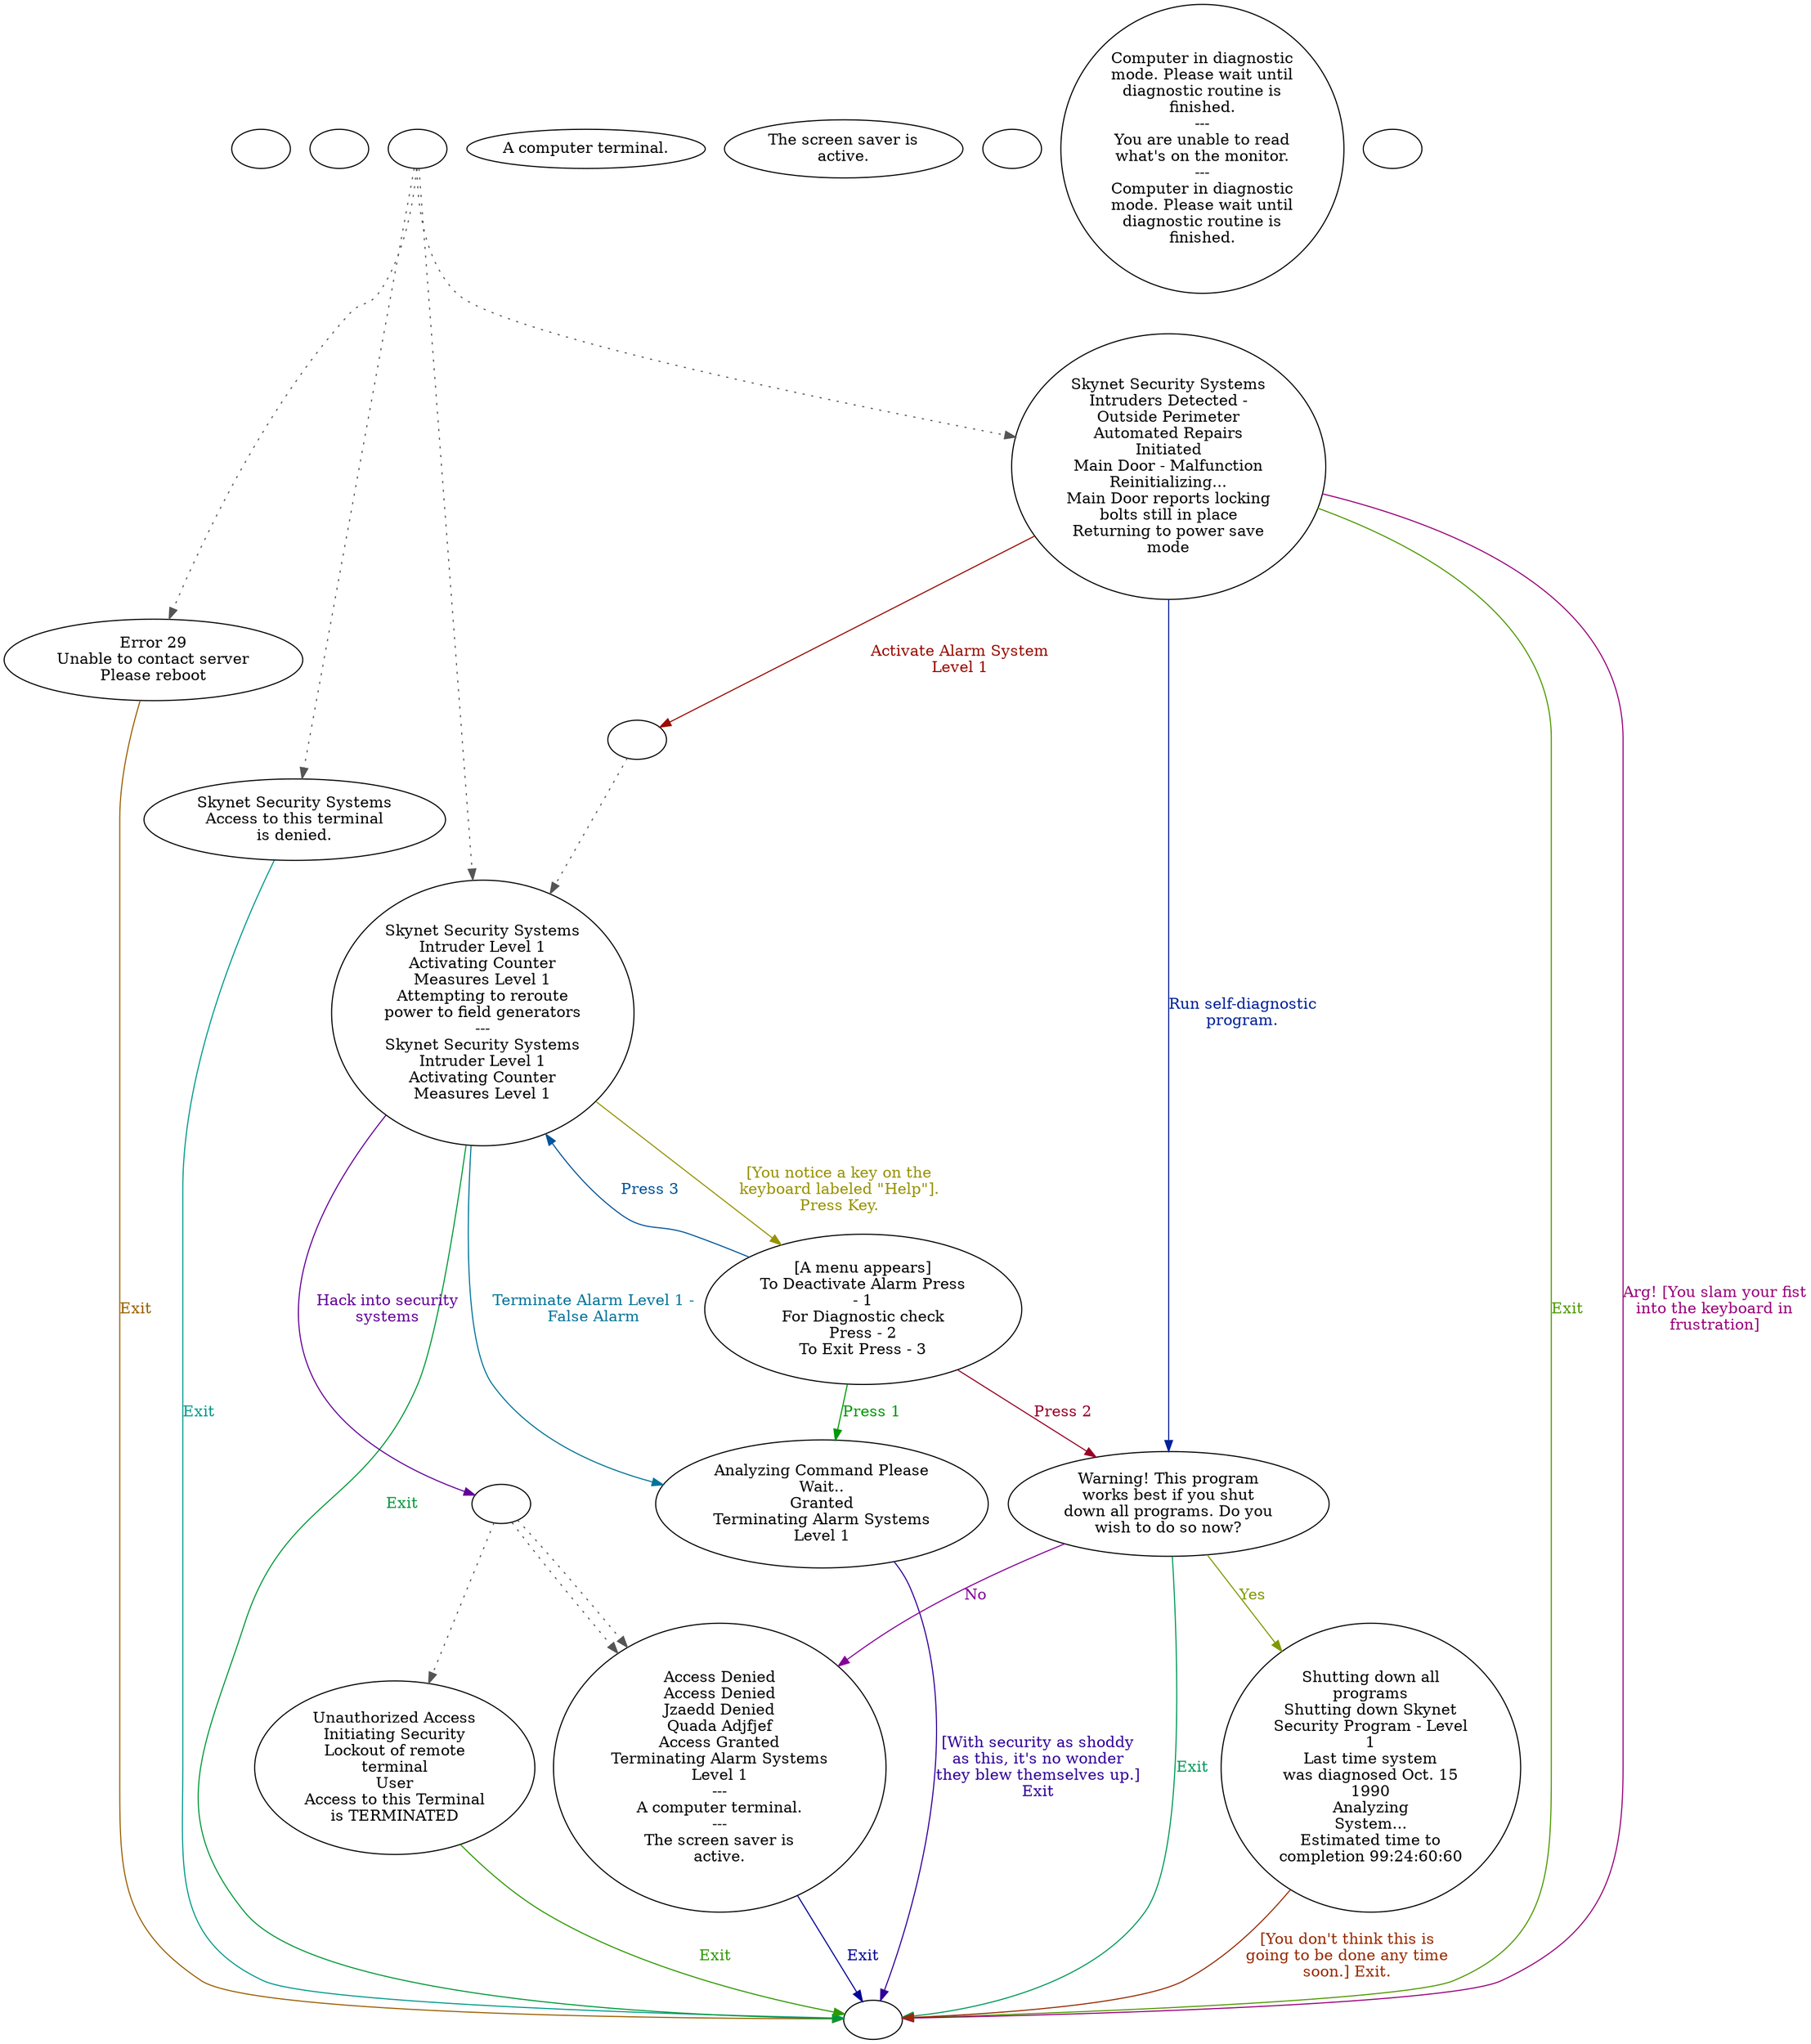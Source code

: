 digraph wsterm1b {
  "checkPartyMembersNearDoor" [style=filled       fillcolor="#FFFFFF"       color="#000000"]
  "checkPartyMembersNearDoor" [label=""]
  "start" [style=filled       fillcolor="#FFFFFF"       color="#000000"]
  "start" [label=""]
  "talk_p_proc" [style=filled       fillcolor="#FFFFFF"       color="#000000"]
  "talk_p_proc" -> "Node004" [style=dotted color="#555555"]
  "talk_p_proc" -> "Node003" [style=dotted color="#555555"]
  "talk_p_proc" -> "Node001" [style=dotted color="#555555"]
  "talk_p_proc" -> "Node002" [style=dotted color="#555555"]
  "talk_p_proc" [label=""]
  "look_at_p_proc" [style=filled       fillcolor="#FFFFFF"       color="#000000"]
  "look_at_p_proc" [label="A computer terminal."]
  "description_p_proc" [style=filled       fillcolor="#FFFFFF"       color="#000000"]
  "description_p_proc" [label="The screen saver is\nactive."]
  "use_skill_on_p_proc" [style=filled       fillcolor="#FFFFFF"       color="#000000"]
  "use_skill_on_p_proc" [label=""]
  "use_p_proc" [style=filled       fillcolor="#FFFFFF"       color="#000000"]
  "use_p_proc" [label="Computer in diagnostic\nmode. Please wait until\ndiagnostic routine is\nfinished.\n---\nYou are unable to read\nwhat's on the monitor.\n---\nComputer in diagnostic\nmode. Please wait until\ndiagnostic routine is\nfinished."]
  "damage_p_proc" [style=filled       fillcolor="#FFFFFF"       color="#000000"]
  "damage_p_proc" [label=""]
  "Node999" [style=filled       fillcolor="#FFFFFF"       color="#000000"]
  "Node999" [label=""]
  "Node001" [style=filled       fillcolor="#FFFFFF"       color="#000000"]
  "Node001" [label="Skynet Security Systems\nIntruder Level 1\nActivating Counter\nMeasures Level 1\nAttempting to reroute\npower to field generators\n---\nSkynet Security Systems\nIntruder Level 1\nActivating Counter\nMeasures Level 1"]
  "Node001" -> "Node010" [label="Terminate Alarm Level 1 -\nFalse Alarm" color="#007499" fontcolor="#007499"]
  "Node001" -> "Node011" [label="[You notice a key on the\nkeyboard labeled \"Help\"].\nPress Key." color="#999200" fontcolor="#999200"]
  "Node001" -> "Node001a" [label="Hack into security\nsystems" color="#650099" fontcolor="#650099"]
  "Node001" -> "Node999" [label="Exit" color="#009938" fontcolor="#009938"]
  "Node001a" [style=filled       fillcolor="#FFFFFF"       color="#000000"]
  "Node001a" -> "Node014" [style=dotted color="#555555"]
  "Node001a" -> "Node014" [style=dotted color="#555555"]
  "Node001a" -> "Node015" [style=dotted color="#555555"]
  "Node001a" [label=""]
  "Node002" [style=filled       fillcolor="#FFFFFF"       color="#000000"]
  "Node002" [label="Skynet Security Systems\nIntruders Detected -\nOutside Perimeter\nAutomated Repairs\nInitiated\nMain Door - Malfunction\nReinitializing...\nMain Door reports locking\nbolts still in place\nReturning to power save\nmode"]
  "Node002" -> "Node002a" [label="Activate Alarm System\nLevel 1" color="#990C00" fontcolor="#990C00"]
  "Node002" -> "Node012" [label="Run self-diagnostic\nprogram." color="#002199" fontcolor="#002199"]
  "Node002" -> "Node999" [label="Exit" color="#4D9900" fontcolor="#4D9900"]
  "Node002" -> "Node999" [label="Arg! [You slam your fist\ninto the keyboard in\nfrustration]" color="#99007A" fontcolor="#99007A"]
  "Node002a" [style=filled       fillcolor="#FFFFFF"       color="#000000"]
  "Node002a" -> "Node001" [style=dotted color="#555555"]
  "Node002a" [label=""]
  "Node003" [style=filled       fillcolor="#FFFFFF"       color="#000000"]
  "Node003" [label="Skynet Security Systems\nAccess to this terminal\nis denied."]
  "Node003" -> "Node999" [label="Exit" color="#00998B" fontcolor="#00998B"]
  "Node004" [style=filled       fillcolor="#FFFFFF"       color="#000000"]
  "Node004" [label="Error 29\nUnable to contact server\nPlease reboot"]
  "Node004" -> "Node999" [label="Exit" color="#995F00" fontcolor="#995F00"]
  "Node010" [style=filled       fillcolor="#FFFFFF"       color="#000000"]
  "Node010" [label="Analyzing Command Please\nWait..\nGranted\nTerminating Alarm Systems\nLevel 1"]
  "Node010" -> "Node999" [label="[With security as shoddy\nas this, it's no wonder\nthey blew themselves up.]\nExit" color="#320099" fontcolor="#320099"]
  "Node011" [style=filled       fillcolor="#FFFFFF"       color="#000000"]
  "Node011" [label="[A menu appears]\nTo Deactivate Alarm Press\n- 1\nFor Diagnostic check\nPress - 2\nTo Exit Press - 3"]
  "Node011" -> "Node010" [label="Press 1" color="#009905" fontcolor="#009905"]
  "Node011" -> "Node012" [label="Press 2" color="#990027" fontcolor="#990027"]
  "Node011" -> "Node001" [label="Press 3" color="#005499" fontcolor="#005499"]
  "Node012" [style=filled       fillcolor="#FFFFFF"       color="#000000"]
  "Node012" [label="Warning! This program\nworks best if you shut\ndown all programs. Do you\nwish to do so now?"]
  "Node012" -> "Node013" [label="Yes" color="#819900" fontcolor="#819900"]
  "Node012" -> "Node014" [label="No" color="#850099" fontcolor="#850099"]
  "Node012" -> "Node999" [label="Exit" color="#009958" fontcolor="#009958"]
  "Node013" [style=filled       fillcolor="#FFFFFF"       color="#000000"]
  "Node013" [label="Shutting down all\nprograms\nShutting down Skynet\nSecurity Program - Level\n1\nLast time system\nwas diagnosed Oct. 15\n1990\nAnalyzing\nSystem...\nEstimated time to\ncompletion 99:24:60:60"]
  "Node013" -> "Node999" [label="[You don't think this is\ngoing to be done any time\nsoon.] Exit." color="#992B00" fontcolor="#992B00"]
  "Node014" [style=filled       fillcolor="#FFFFFF"       color="#000000"]
  "Node014" [label="Access Denied\nAccess Denied\nJzaedd Denied\nQuada Adjfjef\nAccess Granted\nTerminating Alarm Systems\nLevel 1\n---\nA computer terminal.\n---\nThe screen saver is\nactive."]
  "Node014" -> "Node999" [label="Exit" color="#000199" fontcolor="#000199"]
  "Node015" [style=filled       fillcolor="#FFFFFF"       color="#000000"]
  "Node015" [label="Unauthorized Access\nInitiating Security\nLockout of remote\nterminal\nUser\nAccess to this Terminal\nis TERMINATED"]
  "Node015" -> "Node999" [label="Exit" color="#2E9900" fontcolor="#2E9900"]
}